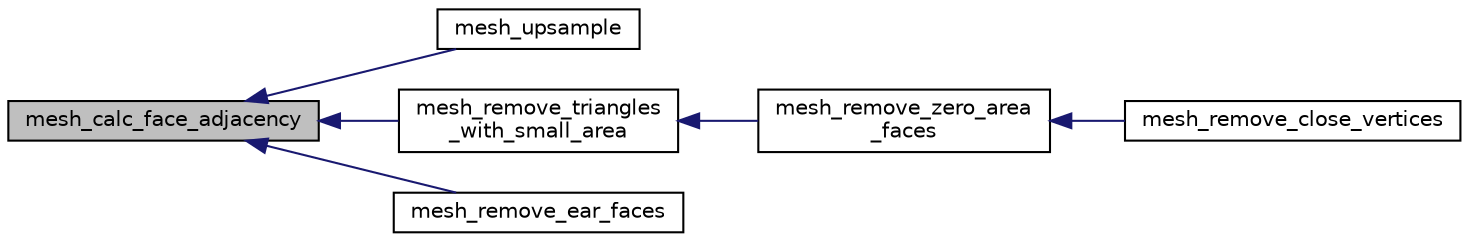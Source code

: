 digraph "mesh_calc_face_adjacency"
{
  edge [fontname="Helvetica",fontsize="10",labelfontname="Helvetica",labelfontsize="10"];
  node [fontname="Helvetica",fontsize="10",shape=record];
  rankdir="LR";
  Node1 [label="mesh_calc_face_adjacency",height=0.2,width=0.4,color="black", fillcolor="grey75", style="filled", fontcolor="black"];
  Node1 -> Node2 [dir="back",color="midnightblue",fontsize="10",style="solid",fontname="Helvetica"];
  Node2 [label="mesh_upsample",height=0.2,width=0.4,color="black", fillcolor="white", style="filled",URL="$meshlib_8h.html#a8ece88db914e1befbd892c0cd02b3ec0",tooltip="Upsamples a given mesh. "];
  Node1 -> Node3 [dir="back",color="midnightblue",fontsize="10",style="solid",fontname="Helvetica"];
  Node3 [label="mesh_remove_triangles\l_with_small_area",height=0.2,width=0.4,color="black", fillcolor="white", style="filled",URL="$meshlib_8h.html#a52526baa809ff92ae1a91a198b8bf635",tooltip="Removes triangles with area smaller than a given value. "];
  Node3 -> Node4 [dir="back",color="midnightblue",fontsize="10",style="solid",fontname="Helvetica"];
  Node4 [label="mesh_remove_zero_area\l_faces",height=0.2,width=0.4,color="black", fillcolor="white", style="filled",URL="$meshlib_8h.html#a654d367f5a2926200bd36718086a414a",tooltip="Removes triangles with zero area. "];
  Node4 -> Node5 [dir="back",color="midnightblue",fontsize="10",style="solid",fontname="Helvetica"];
  Node5 [label="mesh_remove_close_vertices",height=0.2,width=0.4,color="black", fillcolor="white", style="filled",URL="$meshlib_8h.html#aa2d9aff74a0f802bf49473a924c49b03",tooltip="Removes close vertices. "];
  Node1 -> Node6 [dir="back",color="midnightblue",fontsize="10",style="solid",fontname="Helvetica"];
  Node6 [label="mesh_remove_ear_faces",height=0.2,width=0.4,color="black", fillcolor="white", style="filled",URL="$meshlib_8h.html#ae8dc074787a804bdfa8b3776fb34e955",tooltip="Removes ear faces and connecting vertices. "];
}
